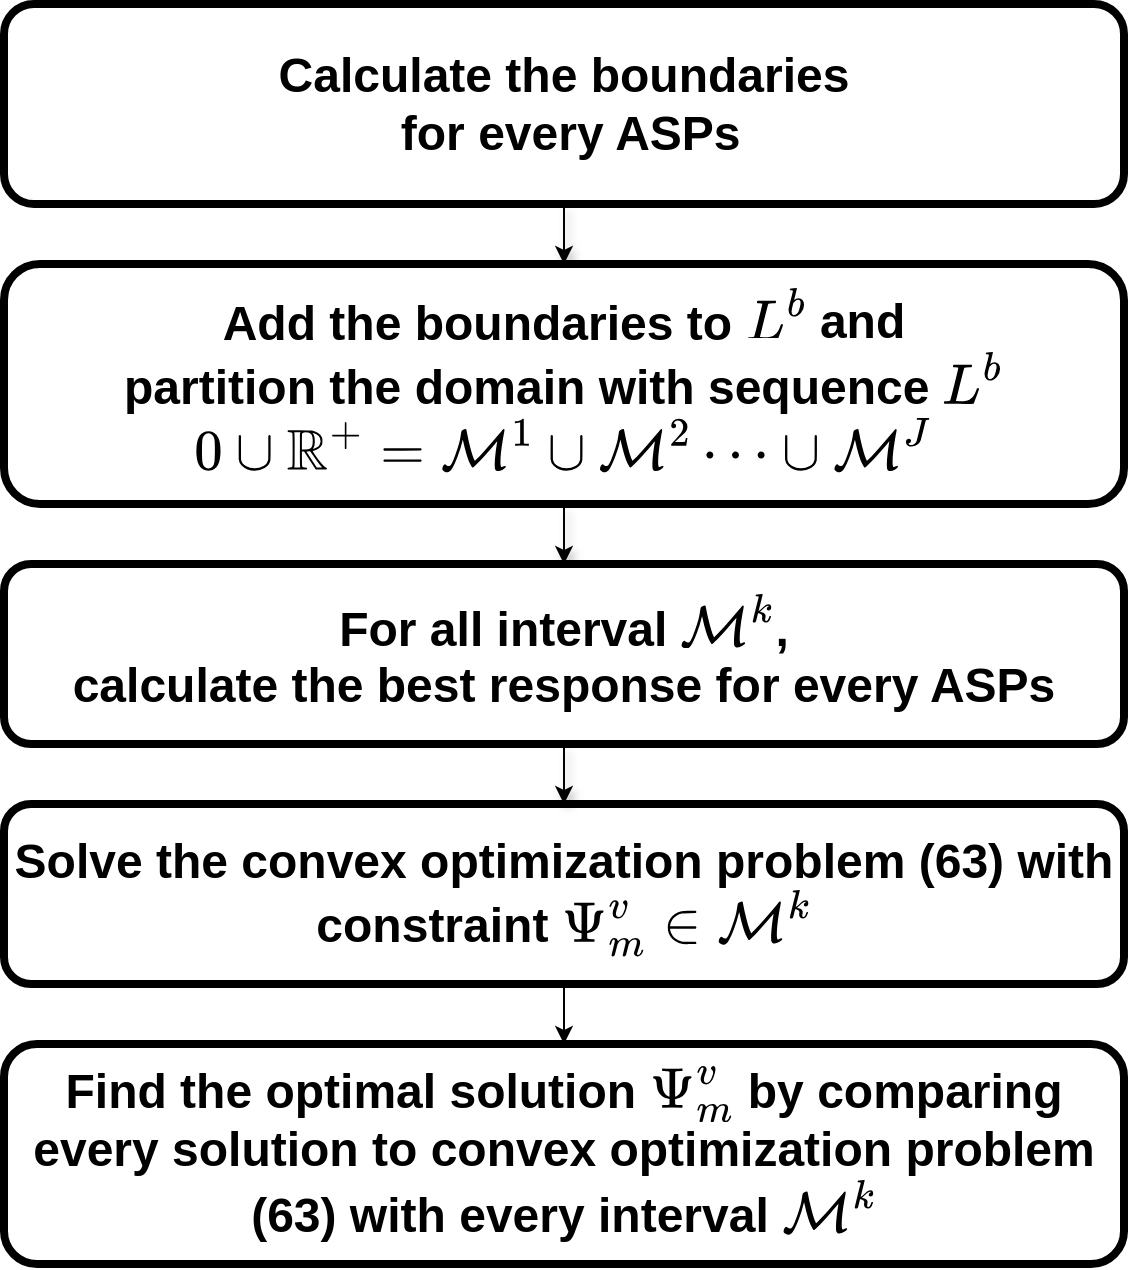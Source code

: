<mxfile version="20.0.4" type="device"><diagram id="C5RBs43oDa-KdzZeNtuy" name="Page-1"><mxGraphModel dx="1018" dy="690" grid="1" gridSize="10" guides="1" tooltips="1" connect="1" arrows="1" fold="1" page="1" pageScale="1" pageWidth="827" pageHeight="1169" math="1" shadow="0"><root><mxCell id="WIyWlLk6GJQsqaUBKTNV-0"/><mxCell id="WIyWlLk6GJQsqaUBKTNV-1" parent="WIyWlLk6GJQsqaUBKTNV-0"/><mxCell id="Enr__obJ4gt_IqEw4__G-10" style="edgeStyle=orthogonalEdgeStyle;rounded=0;orthogonalLoop=1;jettySize=auto;html=1;exitX=0.5;exitY=1;exitDx=0;exitDy=0;entryX=0.5;entryY=0;entryDx=0;entryDy=0;shadow=1;fontSize=24;strokeColor=#000000;" edge="1" parent="WIyWlLk6GJQsqaUBKTNV-1" source="WIyWlLk6GJQsqaUBKTNV-3" target="Enr__obJ4gt_IqEw4__G-0"><mxGeometry relative="1" as="geometry"/></mxCell><mxCell id="WIyWlLk6GJQsqaUBKTNV-3" value="&lt;font style=&quot;font-size: 24px;&quot;&gt;&lt;b&gt;Calculate the boundaries&lt;br&gt;&amp;nbsp;for every ASPs&lt;/b&gt;&lt;/font&gt;" style="rounded=1;whiteSpace=wrap;html=1;fontSize=12;glass=0;strokeWidth=4;shadow=0;" parent="WIyWlLk6GJQsqaUBKTNV-1" vertex="1"><mxGeometry x="160" y="80" width="560" height="100" as="geometry"/></mxCell><mxCell id="Enr__obJ4gt_IqEw4__G-7" style="edgeStyle=orthogonalEdgeStyle;rounded=0;orthogonalLoop=1;jettySize=auto;html=1;exitX=0.5;exitY=1;exitDx=0;exitDy=0;entryX=0.5;entryY=0;entryDx=0;entryDy=0;fontSize=24;" edge="1" parent="WIyWlLk6GJQsqaUBKTNV-1" source="WIyWlLk6GJQsqaUBKTNV-11" target="Enr__obJ4gt_IqEw4__G-5"><mxGeometry relative="1" as="geometry"/></mxCell><mxCell id="WIyWlLk6GJQsqaUBKTNV-11" value="&lt;font style=&quot;font-size: 24px;&quot;&gt;&lt;b&gt;Solve the convex optimization problem (63) with constraint &lt;svg style=&quot;vertical-align: -0.576ex;&quot; xmlns:xlink=&quot;http://www.w3.org/1999/xlink&quot; viewBox=&quot;0 -903.7 4356.8 1158.5&quot; role=&quot;img&quot; height=&quot;2.621ex&quot; width=&quot;9.857ex&quot; xmlns=&quot;http://www.w3.org/2000/svg&quot;&gt;&lt;defs&gt;&lt;path d=&quot;M340 622Q338 623 335 625T331 629T325 631T314 634T298 635T274 636T239 637H212V683H224Q248 680 389 680T554 683H566V637H539Q479 637 464 635T439 622L438 407Q438 192 439 192Q443 193 449 195T474 207T507 232T536 276T557 344Q560 365 562 417T573 493Q587 536 620 544Q627 546 671 546H715L722 540V515Q714 509 708 509Q680 505 671 476T658 392T644 307Q599 177 451 153L438 151V106L439 61Q446 54 451 52T476 48T539 46H566V0H554Q530 3 389 3T224 0H212V46H239Q259 46 273 46T298 47T314 48T325 51T331 54T335 57T340 61V151Q126 178 117 406Q115 503 69 509Q55 509 55 526Q55 541 59 543T86 546H107H120Q150 546 161 543T184 528Q198 514 204 493Q212 472 213 420T226 316T272 230Q287 216 303 207T330 194L339 192Q340 192 340 407V622Z&quot; id=&quot;MJX-35-TEX-N-3A8&quot;&gt;&lt;/path&gt;&lt;path d=&quot;M173 380Q173 405 154 405Q130 405 104 376T61 287Q60 286 59 284T58 281T56 279T53 278T49 278T41 278H27Q21 284 21 287Q21 294 29 316T53 368T97 419T160 441Q202 441 225 417T249 361Q249 344 246 335Q246 329 231 291T200 202T182 113Q182 86 187 69Q200 26 250 26Q287 26 319 60T369 139T398 222T409 277Q409 300 401 317T383 343T365 361T357 383Q357 405 376 424T417 443Q436 443 451 425T467 367Q467 340 455 284T418 159T347 40T241 -11Q177 -11 139 22Q102 54 102 117Q102 148 110 181T151 298Q173 362 173 380Z&quot; id=&quot;MJX-35-TEX-I-1D463&quot;&gt;&lt;/path&gt;&lt;path d=&quot;M21 287Q22 293 24 303T36 341T56 388T88 425T132 442T175 435T205 417T221 395T229 376L231 369Q231 367 232 367L243 378Q303 442 384 442Q401 442 415 440T441 433T460 423T475 411T485 398T493 385T497 373T500 364T502 357L510 367Q573 442 659 442Q713 442 746 415T780 336Q780 285 742 178T704 50Q705 36 709 31T724 26Q752 26 776 56T815 138Q818 149 821 151T837 153Q857 153 857 145Q857 144 853 130Q845 101 831 73T785 17T716 -10Q669 -10 648 17T627 73Q627 92 663 193T700 345Q700 404 656 404H651Q565 404 506 303L499 291L466 157Q433 26 428 16Q415 -11 385 -11Q372 -11 364 -4T353 8T350 18Q350 29 384 161L420 307Q423 322 423 345Q423 404 379 404H374Q288 404 229 303L222 291L189 157Q156 26 151 16Q138 -11 108 -11Q95 -11 87 -5T76 7T74 17Q74 30 112 181Q151 335 151 342Q154 357 154 369Q154 405 129 405Q107 405 92 377T69 316T57 280Q55 278 41 278H27Q21 284 21 287Z&quot; id=&quot;MJX-35-TEX-I-1D45A&quot;&gt;&lt;/path&gt;&lt;path d=&quot;M84 250Q84 372 166 450T360 539Q361 539 377 539T419 540T469 540H568Q583 532 583 520Q583 511 570 501L466 500Q355 499 329 494Q280 482 242 458T183 409T147 354T129 306T124 272V270H568Q583 262 583 250T568 230H124V228Q124 207 134 177T167 112T231 48T328 7Q355 1 466 0H570Q583 -10 583 -20Q583 -32 568 -40H471Q464 -40 446 -40T417 -41Q262 -41 172 45Q84 127 84 250Z&quot; id=&quot;MJX-35-TEX-N-2208&quot;&gt;&lt;/path&gt;&lt;path d=&quot;M28 9Q28 37 43 63T73 90Q77 90 83 84T103 70T141 57H146Q162 57 178 79T222 167Q266 279 295 371T334 513T349 598T358 651T371 677Q397 705 432 705Q442 705 445 699T452 666Q453 661 453 659Q475 538 509 405T568 207L574 192Q581 178 587 164T594 150Q596 150 635 189T693 248Q765 324 863 438T1024 626T1089 701Q1093 705 1100 705Q1111 705 1111 682Q1111 675 1108 660T1099 611T1086 540Q1041 277 1041 144Q1041 98 1044 75T1050 48T1059 42Q1064 41 1075 46Q1102 61 1121 61Q1137 61 1137 50Q1137 28 1087 0T1000 -29Q983 -29 972 -23T955 -9T945 16T942 45T941 83V96Q941 158 952 256T974 422L985 489Q984 489 939 436T821 300T698 164Q665 128 620 85T568 37Q564 34 558 34Q550 34 546 37T535 54Q512 91 496 127T450 259T389 498L384 518Q349 367 294 223T198 15Q155 -50 117 -50Q87 -50 61 -35T30 -6Q28 2 28 9Z&quot; id=&quot;MJX-35-TEX-C-4D&quot;&gt;&lt;/path&gt;&lt;path d=&quot;M121 647Q121 657 125 670T137 683Q138 683 209 688T282 694Q294 694 294 686Q294 679 244 477Q194 279 194 272Q213 282 223 291Q247 309 292 354T362 415Q402 442 438 442Q468 442 485 423T503 369Q503 344 496 327T477 302T456 291T438 288Q418 288 406 299T394 328Q394 353 410 369T442 390L458 393Q446 405 434 405H430Q398 402 367 380T294 316T228 255Q230 254 243 252T267 246T293 238T320 224T342 206T359 180T365 147Q365 130 360 106T354 66Q354 26 381 26Q429 26 459 145Q461 153 479 153H483Q499 153 499 144Q499 139 496 130Q455 -11 378 -11Q333 -11 305 15T277 90Q277 108 280 121T283 145Q283 167 269 183T234 206T200 217T182 220H180Q168 178 159 139T145 81T136 44T129 20T122 7T111 -2Q98 -11 83 -11Q66 -11 57 -1T48 16Q48 26 85 176T158 471L195 616Q196 629 188 632T149 637H144Q134 637 131 637T124 640T121 647Z&quot; id=&quot;MJX-35-TEX-I-1D458&quot;&gt;&lt;/path&gt;&lt;/defs&gt;&lt;g transform=&quot;scale(1,-1)&quot; stroke-width=&quot;0&quot; fill=&quot;currentColor&quot; stroke=&quot;currentColor&quot;&gt;&lt;g data-mml-node=&quot;math&quot;&gt;&lt;g data-mml-node=&quot;msubsup&quot;&gt;&lt;g data-mml-node=&quot;mi&quot;&gt;&lt;use xlink:href=&quot;#MJX-35-TEX-N-3A8&quot; data-c=&quot;3A8&quot;&gt;&lt;/use&gt;&lt;/g&gt;&lt;g transform=&quot;translate(811,413) scale(0.707)&quot; data-mml-node=&quot;mi&quot;&gt;&lt;use xlink:href=&quot;#MJX-35-TEX-I-1D463&quot; data-c=&quot;1D463&quot;&gt;&lt;/use&gt;&lt;/g&gt;&lt;g transform=&quot;translate(811,-247) scale(0.707)&quot; data-mml-node=&quot;mi&quot;&gt;&lt;use xlink:href=&quot;#MJX-35-TEX-I-1D45A&quot; data-c=&quot;1D45A&quot;&gt;&lt;/use&gt;&lt;/g&gt;&lt;/g&gt;&lt;g transform=&quot;translate(1759.6,0)&quot; data-mml-node=&quot;mo&quot;&gt;&lt;use xlink:href=&quot;#MJX-35-TEX-N-2208&quot; data-c=&quot;2208&quot;&gt;&lt;/use&gt;&lt;/g&gt;&lt;g transform=&quot;translate(2704.4,0)&quot; data-mml-node=&quot;msup&quot;&gt;&lt;g data-mjx-texclass=&quot;ORD&quot; data-mml-node=&quot;TeXAtom&quot;&gt;&lt;g data-mml-node=&quot;mi&quot;&gt;&lt;use xlink:href=&quot;#MJX-35-TEX-C-4D&quot; data-c=&quot;4D&quot;&gt;&lt;/use&gt;&lt;/g&gt;&lt;/g&gt;&lt;g transform=&quot;translate(1234,413) scale(0.707)&quot; data-mml-node=&quot;mi&quot;&gt;&lt;use xlink:href=&quot;#MJX-35-TEX-I-1D458&quot; data-c=&quot;1D458&quot;&gt;&lt;/use&gt;&lt;/g&gt;&lt;/g&gt;&lt;/g&gt;&lt;/g&gt;&lt;/svg&gt;&lt;/b&gt;&lt;/font&gt;" style="rounded=1;whiteSpace=wrap;html=1;fontSize=12;glass=0;strokeWidth=4;shadow=0;" parent="WIyWlLk6GJQsqaUBKTNV-1" vertex="1"><mxGeometry x="160" y="480" width="560" height="90" as="geometry"/></mxCell><mxCell id="Enr__obJ4gt_IqEw4__G-9" style="edgeStyle=orthogonalEdgeStyle;rounded=0;orthogonalLoop=1;jettySize=auto;html=1;exitX=0.5;exitY=1;exitDx=0;exitDy=0;entryX=0.5;entryY=0;entryDx=0;entryDy=0;shadow=1;fontSize=24;strokeColor=#000000;" edge="1" parent="WIyWlLk6GJQsqaUBKTNV-1" source="Enr__obJ4gt_IqEw4__G-0" target="Enr__obJ4gt_IqEw4__G-1"><mxGeometry relative="1" as="geometry"/></mxCell><mxCell id="Enr__obJ4gt_IqEw4__G-0" value="&lt;font style=&quot;font-size: 24px;&quot;&gt;&lt;b&gt;Add the boundaries to&amp;nbsp;&lt;/b&gt;&lt;b&gt;&lt;svg style=&quot;vertical-align: 0px;&quot; xmlns:xlink=&quot;http://www.w3.org/1999/xlink&quot; viewBox=&quot;0 -903.7 1067.3 903.7&quot; role=&quot;img&quot; height=&quot;2.045ex&quot; width=&quot;2.415ex&quot; xmlns=&quot;http://www.w3.org/2000/svg&quot;&gt;&lt;defs&gt;&lt;path d=&quot;M228 637Q194 637 192 641Q191 643 191 649Q191 673 202 682Q204 683 217 683Q271 680 344 680Q485 680 506 683H518Q524 677 524 674T522 656Q517 641 513 637H475Q406 636 394 628Q387 624 380 600T313 336Q297 271 279 198T252 88L243 52Q243 48 252 48T311 46H328Q360 46 379 47T428 54T478 72T522 106T564 161Q580 191 594 228T611 270Q616 273 628 273H641Q647 264 647 262T627 203T583 83T557 9Q555 4 553 3T537 0T494 -1Q483 -1 418 -1T294 0H116Q32 0 32 10Q32 17 34 24Q39 43 44 45Q48 46 59 46H65Q92 46 125 49Q139 52 144 61Q147 65 216 339T285 628Q285 635 228 637Z&quot; id=&quot;MJX-7-TEX-I-1D43F&quot;&gt;&lt;/path&gt;&lt;path d=&quot;M73 647Q73 657 77 670T89 683Q90 683 161 688T234 694Q246 694 246 685T212 542Q204 508 195 472T180 418L176 399Q176 396 182 402Q231 442 283 442Q345 442 383 396T422 280Q422 169 343 79T173 -11Q123 -11 82 27T40 150V159Q40 180 48 217T97 414Q147 611 147 623T109 637Q104 637 101 637H96Q86 637 83 637T76 640T73 647ZM336 325V331Q336 405 275 405Q258 405 240 397T207 376T181 352T163 330L157 322L136 236Q114 150 114 114Q114 66 138 42Q154 26 178 26Q211 26 245 58Q270 81 285 114T318 219Q336 291 336 325Z&quot; id=&quot;MJX-7-TEX-I-1D44F&quot;&gt;&lt;/path&gt;&lt;/defs&gt;&lt;g transform=&quot;scale(1,-1)&quot; stroke-width=&quot;0&quot; fill=&quot;currentColor&quot; stroke=&quot;currentColor&quot;&gt;&lt;g data-mml-node=&quot;math&quot;&gt;&lt;g data-mml-node=&quot;msup&quot;&gt;&lt;g data-mml-node=&quot;mi&quot;&gt;&lt;use xlink:href=&quot;#MJX-7-TEX-I-1D43F&quot; data-c=&quot;1D43F&quot;&gt;&lt;/use&gt;&lt;/g&gt;&lt;g transform=&quot;translate(714,413) scale(0.707)&quot; data-mml-node=&quot;mi&quot;&gt;&lt;use xlink:href=&quot;#MJX-7-TEX-I-1D44F&quot; data-c=&quot;1D44F&quot;&gt;&lt;/use&gt;&lt;/g&gt;&lt;/g&gt;&lt;/g&gt;&lt;/g&gt;&lt;/svg&gt;&amp;nbsp;and&lt;br&gt;&lt;/b&gt;&lt;b&gt;partition the domain with sequence&amp;nbsp;&lt;svg style=&quot;vertical-align: 0px;&quot; xmlns:xlink=&quot;http://www.w3.org/1999/xlink&quot; viewBox=&quot;0 -903.7 1067.3 903.7&quot; role=&quot;img&quot; height=&quot;2.045ex&quot; width=&quot;2.415ex&quot; xmlns=&quot;http://www.w3.org/2000/svg&quot;&gt;&lt;defs&gt;&lt;path d=&quot;M228 637Q194 637 192 641Q191 643 191 649Q191 673 202 682Q204 683 217 683Q271 680 344 680Q485 680 506 683H518Q524 677 524 674T522 656Q517 641 513 637H475Q406 636 394 628Q387 624 380 600T313 336Q297 271 279 198T252 88L243 52Q243 48 252 48T311 46H328Q360 46 379 47T428 54T478 72T522 106T564 161Q580 191 594 228T611 270Q616 273 628 273H641Q647 264 647 262T627 203T583 83T557 9Q555 4 553 3T537 0T494 -1Q483 -1 418 -1T294 0H116Q32 0 32 10Q32 17 34 24Q39 43 44 45Q48 46 59 46H65Q92 46 125 49Q139 52 144 61Q147 65 216 339T285 628Q285 635 228 637Z&quot; id=&quot;MJX-7-TEX-I-1D43F&quot;&gt;&lt;/path&gt;&lt;path d=&quot;M73 647Q73 657 77 670T89 683Q90 683 161 688T234 694Q246 694 246 685T212 542Q204 508 195 472T180 418L176 399Q176 396 182 402Q231 442 283 442Q345 442 383 396T422 280Q422 169 343 79T173 -11Q123 -11 82 27T40 150V159Q40 180 48 217T97 414Q147 611 147 623T109 637Q104 637 101 637H96Q86 637 83 637T76 640T73 647ZM336 325V331Q336 405 275 405Q258 405 240 397T207 376T181 352T163 330L157 322L136 236Q114 150 114 114Q114 66 138 42Q154 26 178 26Q211 26 245 58Q270 81 285 114T318 219Q336 291 336 325Z&quot; id=&quot;MJX-7-TEX-I-1D44F&quot;&gt;&lt;/path&gt;&lt;/defs&gt;&lt;g transform=&quot;scale(1,-1)&quot; stroke-width=&quot;0&quot; fill=&quot;currentColor&quot; stroke=&quot;currentColor&quot;&gt;&lt;g data-mml-node=&quot;math&quot;&gt;&lt;g data-mml-node=&quot;msup&quot;&gt;&lt;g data-mml-node=&quot;mi&quot;&gt;&lt;use xlink:href=&quot;#MJX-7-TEX-I-1D43F&quot; data-c=&quot;1D43F&quot;&gt;&lt;/use&gt;&lt;/g&gt;&lt;g transform=&quot;translate(714,413) scale(0.707)&quot; data-mml-node=&quot;mi&quot;&gt;&lt;use xlink:href=&quot;#MJX-7-TEX-I-1D44F&quot; data-c=&quot;1D44F&quot;&gt;&lt;/use&gt;&lt;/g&gt;&lt;/g&gt;&lt;/g&gt;&lt;/g&gt;&lt;/svg&gt;&lt;br&gt;&lt;svg style=&quot;vertical-align: -0.186ex;&quot; xmlns:xlink=&quot;http://www.w3.org/1999/xlink&quot; viewBox=&quot;0 -896 12868.4 978&quot; role=&quot;img&quot; height=&quot;2.213ex&quot; width=&quot;29.114ex&quot; xmlns=&quot;http://www.w3.org/2000/svg&quot;&gt;&lt;defs&gt;&lt;path d=&quot;M96 585Q152 666 249 666Q297 666 345 640T423 548Q460 465 460 320Q460 165 417 83Q397 41 362 16T301 -15T250 -22Q224 -22 198 -16T137 16T82 83Q39 165 39 320Q39 494 96 585ZM321 597Q291 629 250 629Q208 629 178 597Q153 571 145 525T137 333Q137 175 145 125T181 46Q209 16 250 16Q290 16 318 46Q347 76 354 130T362 333Q362 478 354 524T321 597Z&quot; id=&quot;MJX-28-TEX-N-30&quot;&gt;&lt;/path&gt;&lt;path d=&quot;M591 598H592Q604 598 611 583V376Q611 345 611 296Q610 162 606 148Q605 146 605 145Q586 68 507 23T333 -22Q268 -22 209 -1T106 66T56 173Q55 180 55 384L56 585Q66 598 75 598Q85 598 95 585V378L96 172L98 162Q112 95 181 57T332 18Q415 18 487 58T570 175Q571 180 571 383V583Q579 598 591 598Z&quot; id=&quot;MJX-28-TEX-N-222A&quot;&gt;&lt;/path&gt;&lt;path d=&quot;M17 665Q17 672 28 683H221Q415 681 439 677Q461 673 481 667T516 654T544 639T566 623T584 607T597 592T607 578T614 565T618 554L621 548Q626 530 626 497Q626 447 613 419Q578 348 473 326L455 321Q462 310 473 292T517 226T578 141T637 72T686 35Q705 30 705 16Q705 7 693 -1H510Q503 6 404 159L306 310H268V183Q270 67 271 59Q274 42 291 38Q295 37 319 35Q344 35 353 28Q362 17 353 3L346 -1H28Q16 5 16 16Q16 35 55 35Q96 38 101 52Q106 60 106 341T101 632Q95 645 55 648Q17 648 17 665ZM241 35Q238 42 237 45T235 78T233 163T233 337V621L237 635L244 648H133Q136 641 137 638T139 603T141 517T141 341Q141 131 140 89T134 37Q133 36 133 35H241ZM457 496Q457 540 449 570T425 615T400 634T377 643Q374 643 339 648Q300 648 281 635Q271 628 270 610T268 481V346H284Q327 346 375 352Q421 364 439 392T457 496ZM492 537T492 496T488 427T478 389T469 371T464 361Q464 360 465 360Q469 360 497 370Q593 400 593 495Q593 592 477 630L457 637L461 626Q474 611 488 561Q492 537 492 496ZM464 243Q411 317 410 317Q404 317 401 315Q384 315 370 312H346L526 35H619L606 50Q553 109 464 243Z&quot; id=&quot;MJX-28-TEX-D-211D&quot;&gt;&lt;/path&gt;&lt;path d=&quot;M56 237T56 250T70 270H369V420L370 570Q380 583 389 583Q402 583 409 568V270H707Q722 262 722 250T707 230H409V-68Q401 -82 391 -82H389H387Q375 -82 369 -68V230H70Q56 237 56 250Z&quot; id=&quot;MJX-28-TEX-N-2B&quot;&gt;&lt;/path&gt;&lt;path d=&quot;M56 347Q56 360 70 367H707Q722 359 722 347Q722 336 708 328L390 327H72Q56 332 56 347ZM56 153Q56 168 72 173H708Q722 163 722 153Q722 140 707 133H70Q56 140 56 153Z&quot; id=&quot;MJX-28-TEX-N-3D&quot;&gt;&lt;/path&gt;&lt;path d=&quot;M28 9Q28 37 43 63T73 90Q77 90 83 84T103 70T141 57H146Q162 57 178 79T222 167Q266 279 295 371T334 513T349 598T358 651T371 677Q397 705 432 705Q442 705 445 699T452 666Q453 661 453 659Q475 538 509 405T568 207L574 192Q581 178 587 164T594 150Q596 150 635 189T693 248Q765 324 863 438T1024 626T1089 701Q1093 705 1100 705Q1111 705 1111 682Q1111 675 1108 660T1099 611T1086 540Q1041 277 1041 144Q1041 98 1044 75T1050 48T1059 42Q1064 41 1075 46Q1102 61 1121 61Q1137 61 1137 50Q1137 28 1087 0T1000 -29Q983 -29 972 -23T955 -9T945 16T942 45T941 83V96Q941 158 952 256T974 422L985 489Q984 489 939 436T821 300T698 164Q665 128 620 85T568 37Q564 34 558 34Q550 34 546 37T535 54Q512 91 496 127T450 259T389 498L384 518Q349 367 294 223T198 15Q155 -50 117 -50Q87 -50 61 -35T30 -6Q28 2 28 9Z&quot; id=&quot;MJX-28-TEX-C-4D&quot;&gt;&lt;/path&gt;&lt;path d=&quot;M213 578L200 573Q186 568 160 563T102 556H83V602H102Q149 604 189 617T245 641T273 663Q275 666 285 666Q294 666 302 660V361L303 61Q310 54 315 52T339 48T401 46H427V0H416Q395 3 257 3Q121 3 100 0H88V46H114Q136 46 152 46T177 47T193 50T201 52T207 57T213 61V578Z&quot; id=&quot;MJX-28-TEX-N-31&quot;&gt;&lt;/path&gt;&lt;path d=&quot;M109 429Q82 429 66 447T50 491Q50 562 103 614T235 666Q326 666 387 610T449 465Q449 422 429 383T381 315T301 241Q265 210 201 149L142 93L218 92Q375 92 385 97Q392 99 409 186V189H449V186Q448 183 436 95T421 3V0H50V19V31Q50 38 56 46T86 81Q115 113 136 137Q145 147 170 174T204 211T233 244T261 278T284 308T305 340T320 369T333 401T340 431T343 464Q343 527 309 573T212 619Q179 619 154 602T119 569T109 550Q109 549 114 549Q132 549 151 535T170 489Q170 464 154 447T109 429Z&quot; id=&quot;MJX-28-TEX-N-32&quot;&gt;&lt;/path&gt;&lt;path d=&quot;M78 250Q78 274 95 292T138 310Q162 310 180 294T199 251Q199 226 182 208T139 190T96 207T78 250ZM525 250Q525 274 542 292T585 310Q609 310 627 294T646 251Q646 226 629 208T586 190T543 207T525 250ZM972 250Q972 274 989 292T1032 310Q1056 310 1074 294T1093 251Q1093 226 1076 208T1033 190T990 207T972 250Z&quot; id=&quot;MJX-28-TEX-N-22EF&quot;&gt;&lt;/path&gt;&lt;path d=&quot;M447 625Q447 637 354 637H329Q323 642 323 645T325 664Q329 677 335 683H352Q393 681 498 681Q541 681 568 681T605 682T619 682Q633 682 633 672Q633 670 630 658Q626 642 623 640T604 637Q552 637 545 623Q541 610 483 376Q420 128 419 127Q397 64 333 21T195 -22Q137 -22 97 8T57 88Q57 130 80 152T132 174Q177 174 182 130Q182 98 164 80T123 56Q115 54 115 53T122 44Q148 15 197 15Q235 15 271 47T324 130Q328 142 387 380T447 625Z&quot; id=&quot;MJX-28-TEX-I-1D43D&quot;&gt;&lt;/path&gt;&lt;/defs&gt;&lt;g transform=&quot;scale(1,-1)&quot; stroke-width=&quot;0&quot; fill=&quot;currentColor&quot; stroke=&quot;currentColor&quot;&gt;&lt;g data-mml-node=&quot;math&quot;&gt;&lt;g data-mml-node=&quot;mn&quot;&gt;&lt;use xlink:href=&quot;#MJX-28-TEX-N-30&quot; data-c=&quot;30&quot;&gt;&lt;/use&gt;&lt;/g&gt;&lt;g transform=&quot;translate(722.2,0)&quot; data-mml-node=&quot;mo&quot;&gt;&lt;use xlink:href=&quot;#MJX-28-TEX-N-222A&quot; data-c=&quot;222A&quot;&gt;&lt;/use&gt;&lt;/g&gt;&lt;g transform=&quot;translate(1611.4,0)&quot; data-mml-node=&quot;msup&quot;&gt;&lt;g data-mjx-texclass=&quot;ORD&quot; data-mml-node=&quot;TeXAtom&quot;&gt;&lt;g data-mml-node=&quot;mi&quot;&gt;&lt;use xlink:href=&quot;#MJX-28-TEX-D-211D&quot; data-c=&quot;211D&quot;&gt;&lt;/use&gt;&lt;/g&gt;&lt;/g&gt;&lt;g data-mjx-texclass=&quot;ORD&quot; transform=&quot;translate(755,413) scale(0.707)&quot; data-mml-node=&quot;TeXAtom&quot;&gt;&lt;g data-mml-node=&quot;mo&quot;&gt;&lt;use xlink:href=&quot;#MJX-28-TEX-N-2B&quot; data-c=&quot;2B&quot;&gt;&lt;/use&gt;&lt;/g&gt;&lt;/g&gt;&lt;/g&gt;&lt;g transform=&quot;translate(3244.4,0)&quot; data-mml-node=&quot;mo&quot;&gt;&lt;use xlink:href=&quot;#MJX-28-TEX-N-3D&quot; data-c=&quot;3D&quot;&gt;&lt;/use&gt;&lt;/g&gt;&lt;g transform=&quot;translate(4300.1,0)&quot; data-mml-node=&quot;msup&quot;&gt;&lt;g data-mjx-texclass=&quot;ORD&quot; data-mml-node=&quot;TeXAtom&quot;&gt;&lt;g data-mml-node=&quot;mi&quot;&gt;&lt;use xlink:href=&quot;#MJX-28-TEX-C-4D&quot; data-c=&quot;4D&quot;&gt;&lt;/use&gt;&lt;/g&gt;&lt;/g&gt;&lt;g transform=&quot;translate(1234,413) scale(0.707)&quot; data-mml-node=&quot;mn&quot;&gt;&lt;use xlink:href=&quot;#MJX-28-TEX-N-31&quot; data-c=&quot;31&quot;&gt;&lt;/use&gt;&lt;/g&gt;&lt;/g&gt;&lt;g transform=&quot;translate(6159.9,0)&quot; data-mml-node=&quot;mo&quot;&gt;&lt;use xlink:href=&quot;#MJX-28-TEX-N-222A&quot; data-c=&quot;222A&quot;&gt;&lt;/use&gt;&lt;/g&gt;&lt;g transform=&quot;translate(7049.1,0)&quot; data-mml-node=&quot;msup&quot;&gt;&lt;g data-mjx-texclass=&quot;ORD&quot; data-mml-node=&quot;TeXAtom&quot;&gt;&lt;g data-mml-node=&quot;mi&quot;&gt;&lt;use xlink:href=&quot;#MJX-28-TEX-C-4D&quot; data-c=&quot;4D&quot;&gt;&lt;/use&gt;&lt;/g&gt;&lt;/g&gt;&lt;g transform=&quot;translate(1234,413) scale(0.707)&quot; data-mml-node=&quot;mn&quot;&gt;&lt;use xlink:href=&quot;#MJX-28-TEX-N-32&quot; data-c=&quot;32&quot;&gt;&lt;/use&gt;&lt;/g&gt;&lt;/g&gt;&lt;g transform=&quot;translate(8853.3,0)&quot; data-mml-node=&quot;mo&quot;&gt;&lt;use xlink:href=&quot;#MJX-28-TEX-N-22EF&quot; data-c=&quot;22EF&quot;&gt;&lt;/use&gt;&lt;/g&gt;&lt;g transform=&quot;translate(10247.6,0)&quot; data-mml-node=&quot;mo&quot;&gt;&lt;use xlink:href=&quot;#MJX-28-TEX-N-222A&quot; data-c=&quot;222A&quot;&gt;&lt;/use&gt;&lt;/g&gt;&lt;g transform=&quot;translate(11136.8,0)&quot; data-mml-node=&quot;msup&quot;&gt;&lt;g data-mjx-texclass=&quot;ORD&quot; data-mml-node=&quot;TeXAtom&quot;&gt;&lt;g data-mml-node=&quot;mi&quot;&gt;&lt;use xlink:href=&quot;#MJX-28-TEX-C-4D&quot; data-c=&quot;4D&quot;&gt;&lt;/use&gt;&lt;/g&gt;&lt;/g&gt;&lt;g data-mjx-texclass=&quot;ORD&quot; transform=&quot;translate(1234,413) scale(0.707)&quot; data-mml-node=&quot;TeXAtom&quot;&gt;&lt;g data-mml-node=&quot;mi&quot;&gt;&lt;use xlink:href=&quot;#MJX-28-TEX-I-1D43D&quot; data-c=&quot;1D43D&quot;&gt;&lt;/use&gt;&lt;/g&gt;&lt;/g&gt;&lt;/g&gt;&lt;/g&gt;&lt;/g&gt;&lt;/svg&gt;&lt;/b&gt;&lt;b&gt;&lt;br&gt;&lt;/b&gt;&lt;/font&gt;" style="rounded=1;whiteSpace=wrap;html=1;fontSize=12;glass=0;strokeWidth=4;shadow=0;" vertex="1" parent="WIyWlLk6GJQsqaUBKTNV-1"><mxGeometry x="160" y="210" width="560" height="120" as="geometry"/></mxCell><mxCell id="Enr__obJ4gt_IqEw4__G-8" style="edgeStyle=orthogonalEdgeStyle;rounded=0;orthogonalLoop=1;jettySize=auto;html=1;exitX=0.5;exitY=1;exitDx=0;exitDy=0;entryX=0.5;entryY=0;entryDx=0;entryDy=0;shadow=1;fontSize=24;strokeColor=#000000;" edge="1" parent="WIyWlLk6GJQsqaUBKTNV-1" source="Enr__obJ4gt_IqEw4__G-1" target="WIyWlLk6GJQsqaUBKTNV-11"><mxGeometry relative="1" as="geometry"/></mxCell><mxCell id="Enr__obJ4gt_IqEw4__G-1" value="&lt;font style=&quot;font-size: 24px;&quot;&gt;&lt;b&gt;For all interval&amp;nbsp;&lt;/b&gt;&lt;b&gt;&lt;svg style=&quot;vertical-align: -0.113ex;&quot; xmlns:xlink=&quot;http://www.w3.org/1999/xlink&quot; viewBox=&quot;0 -903.7 1652.4 953.7&quot; role=&quot;img&quot; height=&quot;2.158ex&quot; width=&quot;3.738ex&quot; xmlns=&quot;http://www.w3.org/2000/svg&quot;&gt;&lt;defs&gt;&lt;path d=&quot;M28 9Q28 37 43 63T73 90Q77 90 83 84T103 70T141 57H146Q162 57 178 79T222 167Q266 279 295 371T334 513T349 598T358 651T371 677Q397 705 432 705Q442 705 445 699T452 666Q453 661 453 659Q475 538 509 405T568 207L574 192Q581 178 587 164T594 150Q596 150 635 189T693 248Q765 324 863 438T1024 626T1089 701Q1093 705 1100 705Q1111 705 1111 682Q1111 675 1108 660T1099 611T1086 540Q1041 277 1041 144Q1041 98 1044 75T1050 48T1059 42Q1064 41 1075 46Q1102 61 1121 61Q1137 61 1137 50Q1137 28 1087 0T1000 -29Q983 -29 972 -23T955 -9T945 16T942 45T941 83V96Q941 158 952 256T974 422L985 489Q984 489 939 436T821 300T698 164Q665 128 620 85T568 37Q564 34 558 34Q550 34 546 37T535 54Q512 91 496 127T450 259T389 498L384 518Q349 367 294 223T198 15Q155 -50 117 -50Q87 -50 61 -35T30 -6Q28 2 28 9Z&quot; id=&quot;MJX-32-TEX-C-4D&quot;&gt;&lt;/path&gt;&lt;path d=&quot;M121 647Q121 657 125 670T137 683Q138 683 209 688T282 694Q294 694 294 686Q294 679 244 477Q194 279 194 272Q213 282 223 291Q247 309 292 354T362 415Q402 442 438 442Q468 442 485 423T503 369Q503 344 496 327T477 302T456 291T438 288Q418 288 406 299T394 328Q394 353 410 369T442 390L458 393Q446 405 434 405H430Q398 402 367 380T294 316T228 255Q230 254 243 252T267 246T293 238T320 224T342 206T359 180T365 147Q365 130 360 106T354 66Q354 26 381 26Q429 26 459 145Q461 153 479 153H483Q499 153 499 144Q499 139 496 130Q455 -11 378 -11Q333 -11 305 15T277 90Q277 108 280 121T283 145Q283 167 269 183T234 206T200 217T182 220H180Q168 178 159 139T145 81T136 44T129 20T122 7T111 -2Q98 -11 83 -11Q66 -11 57 -1T48 16Q48 26 85 176T158 471L195 616Q196 629 188 632T149 637H144Q134 637 131 637T124 640T121 647Z&quot; id=&quot;MJX-32-TEX-I-1D458&quot;&gt;&lt;/path&gt;&lt;/defs&gt;&lt;g transform=&quot;scale(1,-1)&quot; stroke-width=&quot;0&quot; fill=&quot;currentColor&quot; stroke=&quot;currentColor&quot;&gt;&lt;g data-mml-node=&quot;math&quot;&gt;&lt;g data-mml-node=&quot;msup&quot;&gt;&lt;g data-mjx-texclass=&quot;ORD&quot; data-mml-node=&quot;TeXAtom&quot;&gt;&lt;g data-mml-node=&quot;mi&quot;&gt;&lt;use xlink:href=&quot;#MJX-32-TEX-C-4D&quot; data-c=&quot;4D&quot;&gt;&lt;/use&gt;&lt;/g&gt;&lt;/g&gt;&lt;g transform=&quot;translate(1234,413) scale(0.707)&quot; data-mml-node=&quot;mi&quot;&gt;&lt;use xlink:href=&quot;#MJX-32-TEX-I-1D458&quot; data-c=&quot;1D458&quot;&gt;&lt;/use&gt;&lt;/g&gt;&lt;/g&gt;&lt;/g&gt;&lt;/g&gt;&lt;/svg&gt;, &lt;br&gt;calculate the best response for every ASPs&lt;/b&gt;&lt;br&gt;&lt;/font&gt;&lt;b style=&quot;caret-color: rgb(0, 0, 0); color: rgb(0, 0, 0); font-family: Helvetica; font-size: 24px; font-style: normal; font-variant-caps: normal; letter-spacing: normal; text-align: center; text-indent: 0px; text-transform: none; word-spacing: 0px; -webkit-text-stroke-width: 0px; text-decoration: none;&quot;&gt;&lt;/b&gt;" style="rounded=1;whiteSpace=wrap;html=1;fontSize=12;glass=0;strokeWidth=4;shadow=0;verticalAlign=middle;" vertex="1" parent="WIyWlLk6GJQsqaUBKTNV-1"><mxGeometry x="160" y="360" width="560" height="90" as="geometry"/></mxCell><mxCell id="Enr__obJ4gt_IqEw4__G-5" value="&lt;font style=&quot;font-size: 24px;&quot;&gt;&lt;b&gt;Find the optimal solution &lt;svg style=&quot;vertical-align: -0.576ex;&quot; xmlns:xlink=&quot;http://www.w3.org/1999/xlink&quot; viewBox=&quot;0 -726.2 1481.8 981&quot; role=&quot;img&quot; height=&quot;2.22ex&quot; width=&quot;3.353ex&quot; xmlns=&quot;http://www.w3.org/2000/svg&quot;&gt;&lt;defs&gt;&lt;path d=&quot;M340 622Q338 623 335 625T331 629T325 631T314 634T298 635T274 636T239 637H212V683H224Q248 680 389 680T554 683H566V637H539Q479 637 464 635T439 622L438 407Q438 192 439 192Q443 193 449 195T474 207T507 232T536 276T557 344Q560 365 562 417T573 493Q587 536 620 544Q627 546 671 546H715L722 540V515Q714 509 708 509Q680 505 671 476T658 392T644 307Q599 177 451 153L438 151V106L439 61Q446 54 451 52T476 48T539 46H566V0H554Q530 3 389 3T224 0H212V46H239Q259 46 273 46T298 47T314 48T325 51T331 54T335 57T340 61V151Q126 178 117 406Q115 503 69 509Q55 509 55 526Q55 541 59 543T86 546H107H120Q150 546 161 543T184 528Q198 514 204 493Q212 472 213 420T226 316T272 230Q287 216 303 207T330 194L339 192Q340 192 340 407V622Z&quot; id=&quot;MJX-41-TEX-N-3A8&quot;&gt;&lt;/path&gt;&lt;path d=&quot;M173 380Q173 405 154 405Q130 405 104 376T61 287Q60 286 59 284T58 281T56 279T53 278T49 278T41 278H27Q21 284 21 287Q21 294 29 316T53 368T97 419T160 441Q202 441 225 417T249 361Q249 344 246 335Q246 329 231 291T200 202T182 113Q182 86 187 69Q200 26 250 26Q287 26 319 60T369 139T398 222T409 277Q409 300 401 317T383 343T365 361T357 383Q357 405 376 424T417 443Q436 443 451 425T467 367Q467 340 455 284T418 159T347 40T241 -11Q177 -11 139 22Q102 54 102 117Q102 148 110 181T151 298Q173 362 173 380Z&quot; id=&quot;MJX-41-TEX-I-1D463&quot;&gt;&lt;/path&gt;&lt;path d=&quot;M21 287Q22 293 24 303T36 341T56 388T88 425T132 442T175 435T205 417T221 395T229 376L231 369Q231 367 232 367L243 378Q303 442 384 442Q401 442 415 440T441 433T460 423T475 411T485 398T493 385T497 373T500 364T502 357L510 367Q573 442 659 442Q713 442 746 415T780 336Q780 285 742 178T704 50Q705 36 709 31T724 26Q752 26 776 56T815 138Q818 149 821 151T837 153Q857 153 857 145Q857 144 853 130Q845 101 831 73T785 17T716 -10Q669 -10 648 17T627 73Q627 92 663 193T700 345Q700 404 656 404H651Q565 404 506 303L499 291L466 157Q433 26 428 16Q415 -11 385 -11Q372 -11 364 -4T353 8T350 18Q350 29 384 161L420 307Q423 322 423 345Q423 404 379 404H374Q288 404 229 303L222 291L189 157Q156 26 151 16Q138 -11 108 -11Q95 -11 87 -5T76 7T74 17Q74 30 112 181Q151 335 151 342Q154 357 154 369Q154 405 129 405Q107 405 92 377T69 316T57 280Q55 278 41 278H27Q21 284 21 287Z&quot; id=&quot;MJX-41-TEX-I-1D45A&quot;&gt;&lt;/path&gt;&lt;/defs&gt;&lt;g transform=&quot;scale(1,-1)&quot; stroke-width=&quot;0&quot; fill=&quot;currentColor&quot; stroke=&quot;currentColor&quot;&gt;&lt;g data-mml-node=&quot;math&quot;&gt;&lt;g data-mml-node=&quot;msubsup&quot;&gt;&lt;g data-mml-node=&quot;mi&quot;&gt;&lt;use xlink:href=&quot;#MJX-41-TEX-N-3A8&quot; data-c=&quot;3A8&quot;&gt;&lt;/use&gt;&lt;/g&gt;&lt;g transform=&quot;translate(811,413) scale(0.707)&quot; data-mml-node=&quot;mi&quot;&gt;&lt;use xlink:href=&quot;#MJX-41-TEX-I-1D463&quot; data-c=&quot;1D463&quot;&gt;&lt;/use&gt;&lt;/g&gt;&lt;g transform=&quot;translate(811,-247) scale(0.707)&quot; data-mml-node=&quot;mi&quot;&gt;&lt;use xlink:href=&quot;#MJX-41-TEX-I-1D45A&quot; data-c=&quot;1D45A&quot;&gt;&lt;/use&gt;&lt;/g&gt;&lt;/g&gt;&lt;/g&gt;&lt;/g&gt;&lt;/svg&gt; by comparing every solution to&amp;nbsp;&lt;/b&gt;&lt;b&gt;convex optimization problem (63) with&amp;nbsp;&lt;/b&gt;&lt;b&gt;every interval &lt;svg style=&quot;vertical-align: -0.113ex;&quot; xmlns:xlink=&quot;http://www.w3.org/1999/xlink&quot; viewBox=&quot;0 -903.7 1652.4 953.7&quot; role=&quot;img&quot; height=&quot;2.158ex&quot; width=&quot;3.738ex&quot; xmlns=&quot;http://www.w3.org/2000/svg&quot;&gt;&lt;defs&gt;&lt;path d=&quot;M28 9Q28 37 43 63T73 90Q77 90 83 84T103 70T141 57H146Q162 57 178 79T222 167Q266 279 295 371T334 513T349 598T358 651T371 677Q397 705 432 705Q442 705 445 699T452 666Q453 661 453 659Q475 538 509 405T568 207L574 192Q581 178 587 164T594 150Q596 150 635 189T693 248Q765 324 863 438T1024 626T1089 701Q1093 705 1100 705Q1111 705 1111 682Q1111 675 1108 660T1099 611T1086 540Q1041 277 1041 144Q1041 98 1044 75T1050 48T1059 42Q1064 41 1075 46Q1102 61 1121 61Q1137 61 1137 50Q1137 28 1087 0T1000 -29Q983 -29 972 -23T955 -9T945 16T942 45T941 83V96Q941 158 952 256T974 422L985 489Q984 489 939 436T821 300T698 164Q665 128 620 85T568 37Q564 34 558 34Q550 34 546 37T535 54Q512 91 496 127T450 259T389 498L384 518Q349 367 294 223T198 15Q155 -50 117 -50Q87 -50 61 -35T30 -6Q28 2 28 9Z&quot; id=&quot;MJX-39-TEX-C-4D&quot;&gt;&lt;/path&gt;&lt;path d=&quot;M121 647Q121 657 125 670T137 683Q138 683 209 688T282 694Q294 694 294 686Q294 679 244 477Q194 279 194 272Q213 282 223 291Q247 309 292 354T362 415Q402 442 438 442Q468 442 485 423T503 369Q503 344 496 327T477 302T456 291T438 288Q418 288 406 299T394 328Q394 353 410 369T442 390L458 393Q446 405 434 405H430Q398 402 367 380T294 316T228 255Q230 254 243 252T267 246T293 238T320 224T342 206T359 180T365 147Q365 130 360 106T354 66Q354 26 381 26Q429 26 459 145Q461 153 479 153H483Q499 153 499 144Q499 139 496 130Q455 -11 378 -11Q333 -11 305 15T277 90Q277 108 280 121T283 145Q283 167 269 183T234 206T200 217T182 220H180Q168 178 159 139T145 81T136 44T129 20T122 7T111 -2Q98 -11 83 -11Q66 -11 57 -1T48 16Q48 26 85 176T158 471L195 616Q196 629 188 632T149 637H144Q134 637 131 637T124 640T121 647Z&quot; id=&quot;MJX-39-TEX-I-1D458&quot;&gt;&lt;/path&gt;&lt;/defs&gt;&lt;g transform=&quot;scale(1,-1)&quot; stroke-width=&quot;0&quot; fill=&quot;currentColor&quot; stroke=&quot;currentColor&quot;&gt;&lt;g data-mml-node=&quot;math&quot;&gt;&lt;g data-mml-node=&quot;msup&quot;&gt;&lt;g data-mjx-texclass=&quot;ORD&quot; data-mml-node=&quot;TeXAtom&quot;&gt;&lt;g data-mml-node=&quot;mi&quot;&gt;&lt;use xlink:href=&quot;#MJX-39-TEX-C-4D&quot; data-c=&quot;4D&quot;&gt;&lt;/use&gt;&lt;/g&gt;&lt;/g&gt;&lt;g transform=&quot;translate(1234,413) scale(0.707)&quot; data-mml-node=&quot;mi&quot;&gt;&lt;use xlink:href=&quot;#MJX-39-TEX-I-1D458&quot; data-c=&quot;1D458&quot;&gt;&lt;/use&gt;&lt;/g&gt;&lt;/g&gt;&lt;/g&gt;&lt;/g&gt;&lt;/svg&gt;&lt;br&gt;&lt;/b&gt;&lt;/font&gt;" style="rounded=1;whiteSpace=wrap;html=1;fontSize=12;glass=0;strokeWidth=4;shadow=0;" vertex="1" parent="WIyWlLk6GJQsqaUBKTNV-1"><mxGeometry x="160" y="600" width="560" height="110" as="geometry"/></mxCell></root></mxGraphModel></diagram></mxfile>